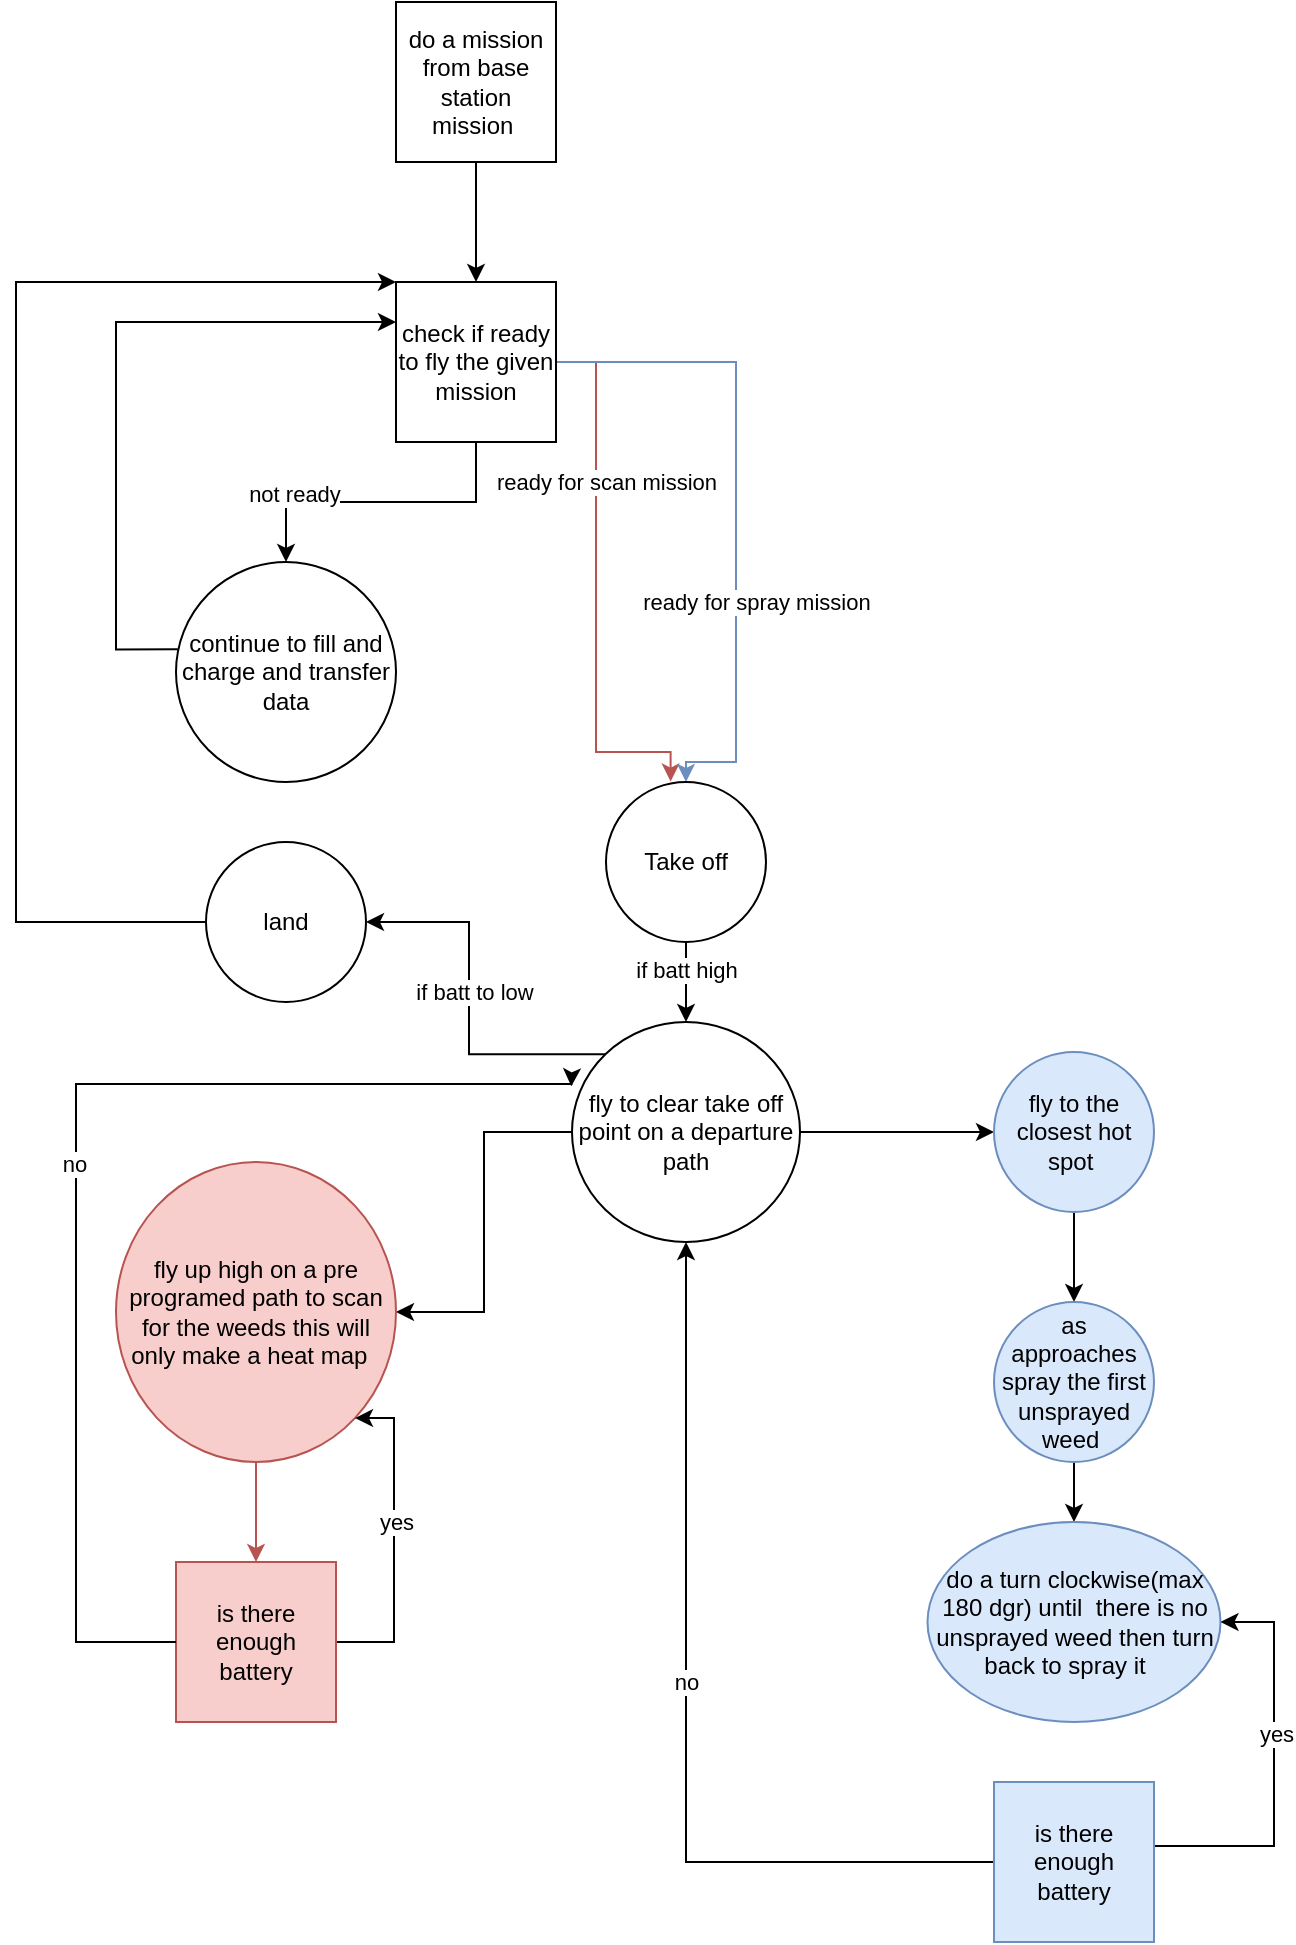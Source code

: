 <mxfile version="27.0.9">
  <diagram name="Page-1" id="g1APimLExxqfz-FXUPlU">
    <mxGraphModel dx="2316" dy="1680" grid="1" gridSize="10" guides="1" tooltips="1" connect="1" arrows="1" fold="1" page="1" pageScale="1" pageWidth="850" pageHeight="1100" math="0" shadow="0">
      <root>
        <mxCell id="0" />
        <mxCell id="1" parent="0" />
        <mxCell id="HWl5I3Q8F7Fo-ELIBK5y-14" style="edgeStyle=orthogonalEdgeStyle;rounded=0;orthogonalLoop=1;jettySize=auto;html=1;entryX=0;entryY=0.25;entryDx=0;entryDy=0;exitX=0.008;exitY=0.397;exitDx=0;exitDy=0;exitPerimeter=0;" parent="1" source="HWl5I3Q8F7Fo-ELIBK5y-5" target="HWl5I3Q8F7Fo-ELIBK5y-10" edge="1">
          <mxGeometry relative="1" as="geometry">
            <Array as="points">
              <mxPoint x="140" y="364" />
              <mxPoint x="140" y="200" />
            </Array>
          </mxGeometry>
        </mxCell>
        <mxCell id="HWl5I3Q8F7Fo-ELIBK5y-5" value="continue to fill and charge and transfer data" style="ellipse;whiteSpace=wrap;html=1;aspect=fixed;" parent="1" vertex="1">
          <mxGeometry x="170" y="320" width="110" height="110" as="geometry" />
        </mxCell>
        <mxCell id="HWl5I3Q8F7Fo-ELIBK5y-11" style="edgeStyle=orthogonalEdgeStyle;rounded=0;orthogonalLoop=1;jettySize=auto;html=1;" parent="1" source="HWl5I3Q8F7Fo-ELIBK5y-10" target="HWl5I3Q8F7Fo-ELIBK5y-5" edge="1">
          <mxGeometry relative="1" as="geometry" />
        </mxCell>
        <mxCell id="HWl5I3Q8F7Fo-ELIBK5y-18" value="not ready" style="edgeLabel;html=1;align=center;verticalAlign=middle;resizable=0;points=[];" parent="HWl5I3Q8F7Fo-ELIBK5y-11" vertex="1" connectable="0">
          <mxGeometry x="0.559" y="-4" relative="1" as="geometry">
            <mxPoint as="offset" />
          </mxGeometry>
        </mxCell>
        <mxCell id="HWl5I3Q8F7Fo-ELIBK5y-12" style="edgeStyle=orthogonalEdgeStyle;rounded=0;orthogonalLoop=1;jettySize=auto;html=1;entryX=0.404;entryY=-0.003;entryDx=0;entryDy=0;fillColor=#f8cecc;strokeColor=#b85450;entryPerimeter=0;" parent="1" source="HWl5I3Q8F7Fo-ELIBK5y-10" target="HWl5I3Q8F7Fo-ELIBK5y-25" edge="1">
          <mxGeometry relative="1" as="geometry">
            <mxPoint x="400" y="415" as="targetPoint" />
            <Array as="points">
              <mxPoint x="380" y="220" />
              <mxPoint x="380" y="415" />
              <mxPoint x="417" y="415" />
            </Array>
          </mxGeometry>
        </mxCell>
        <mxCell id="HWl5I3Q8F7Fo-ELIBK5y-19" value="ready for scan mission" style="edgeLabel;html=1;align=center;verticalAlign=middle;resizable=0;points=[];" parent="HWl5I3Q8F7Fo-ELIBK5y-12" vertex="1" connectable="0">
          <mxGeometry x="0.609" y="-1" relative="1" as="geometry">
            <mxPoint x="5" y="-136" as="offset" />
          </mxGeometry>
        </mxCell>
        <mxCell id="HWl5I3Q8F7Fo-ELIBK5y-22" style="edgeStyle=orthogonalEdgeStyle;rounded=0;orthogonalLoop=1;jettySize=auto;html=1;fillColor=#dae8fc;strokeColor=#6c8ebf;entryX=0.5;entryY=0;entryDx=0;entryDy=0;" parent="1" source="HWl5I3Q8F7Fo-ELIBK5y-10" target="HWl5I3Q8F7Fo-ELIBK5y-25" edge="1">
          <mxGeometry relative="1" as="geometry">
            <mxPoint x="510" y="420" as="targetPoint" />
            <Array as="points">
              <mxPoint x="450" y="220" />
              <mxPoint x="450" y="420" />
              <mxPoint x="425" y="420" />
            </Array>
          </mxGeometry>
        </mxCell>
        <mxCell id="HWl5I3Q8F7Fo-ELIBK5y-23" value="ready for spray mission" style="edgeLabel;html=1;align=center;verticalAlign=middle;resizable=0;points=[];" parent="HWl5I3Q8F7Fo-ELIBK5y-22" vertex="1" connectable="0">
          <mxGeometry x="0.293" y="2" relative="1" as="geometry">
            <mxPoint x="8" as="offset" />
          </mxGeometry>
        </mxCell>
        <mxCell id="HWl5I3Q8F7Fo-ELIBK5y-10" value="check if ready to fly the given mission" style="whiteSpace=wrap;html=1;aspect=fixed;" parent="1" vertex="1">
          <mxGeometry x="280" y="180" width="80" height="80" as="geometry" />
        </mxCell>
        <mxCell id="HWl5I3Q8F7Fo-ELIBK5y-21" style="edgeStyle=orthogonalEdgeStyle;rounded=0;orthogonalLoop=1;jettySize=auto;html=1;entryX=0.5;entryY=0;entryDx=0;entryDy=0;" parent="1" source="HWl5I3Q8F7Fo-ELIBK5y-20" target="HWl5I3Q8F7Fo-ELIBK5y-10" edge="1">
          <mxGeometry relative="1" as="geometry" />
        </mxCell>
        <mxCell id="HWl5I3Q8F7Fo-ELIBK5y-20" value="do a mission from base station mission&amp;nbsp;" style="whiteSpace=wrap;html=1;aspect=fixed;" parent="1" vertex="1">
          <mxGeometry x="280" y="40" width="80" height="80" as="geometry" />
        </mxCell>
        <mxCell id="HWl5I3Q8F7Fo-ELIBK5y-30" style="edgeStyle=orthogonalEdgeStyle;rounded=0;orthogonalLoop=1;jettySize=auto;html=1;" parent="1" source="HWl5I3Q8F7Fo-ELIBK5y-25" target="HWl5I3Q8F7Fo-ELIBK5y-27" edge="1">
          <mxGeometry relative="1" as="geometry">
            <mxPoint x="425" y="530" as="targetPoint" />
          </mxGeometry>
        </mxCell>
        <mxCell id="HWl5I3Q8F7Fo-ELIBK5y-67" value="if batt high" style="edgeLabel;html=1;align=center;verticalAlign=middle;resizable=0;points=[];" parent="HWl5I3Q8F7Fo-ELIBK5y-30" vertex="1" connectable="0">
          <mxGeometry x="-0.336" relative="1" as="geometry">
            <mxPoint as="offset" />
          </mxGeometry>
        </mxCell>
        <mxCell id="HWl5I3Q8F7Fo-ELIBK5y-25" value="Take off" style="ellipse;whiteSpace=wrap;html=1;aspect=fixed;" parent="1" vertex="1">
          <mxGeometry x="385" y="430" width="80" height="80" as="geometry" />
        </mxCell>
        <mxCell id="HWl5I3Q8F7Fo-ELIBK5y-32" value="" style="edgeStyle=orthogonalEdgeStyle;rounded=0;orthogonalLoop=1;jettySize=auto;html=1;" parent="1" source="HWl5I3Q8F7Fo-ELIBK5y-27" target="HWl5I3Q8F7Fo-ELIBK5y-31" edge="1">
          <mxGeometry relative="1" as="geometry" />
        </mxCell>
        <mxCell id="HWl5I3Q8F7Fo-ELIBK5y-47" style="edgeStyle=orthogonalEdgeStyle;rounded=0;orthogonalLoop=1;jettySize=auto;html=1;exitX=0;exitY=0;exitDx=0;exitDy=0;entryX=1;entryY=0.5;entryDx=0;entryDy=0;" parent="1" source="HWl5I3Q8F7Fo-ELIBK5y-27" target="HWl5I3Q8F7Fo-ELIBK5y-45" edge="1">
          <mxGeometry relative="1" as="geometry" />
        </mxCell>
        <mxCell id="HWl5I3Q8F7Fo-ELIBK5y-66" value="if batt to low" style="edgeLabel;html=1;align=center;verticalAlign=middle;resizable=0;points=[];" parent="HWl5I3Q8F7Fo-ELIBK5y-47" vertex="1" connectable="0">
          <mxGeometry x="0.086" y="-2" relative="1" as="geometry">
            <mxPoint y="1" as="offset" />
          </mxGeometry>
        </mxCell>
        <mxCell id="HWl5I3Q8F7Fo-ELIBK5y-52" value="" style="edgeStyle=orthogonalEdgeStyle;rounded=0;orthogonalLoop=1;jettySize=auto;html=1;" parent="1" source="HWl5I3Q8F7Fo-ELIBK5y-27" target="HWl5I3Q8F7Fo-ELIBK5y-51" edge="1">
          <mxGeometry relative="1" as="geometry" />
        </mxCell>
        <mxCell id="HWl5I3Q8F7Fo-ELIBK5y-27" value="fly to clear take off point on a departure path" style="ellipse;whiteSpace=wrap;html=1;" parent="1" vertex="1">
          <mxGeometry x="368" y="550" width="114" height="110" as="geometry" />
        </mxCell>
        <mxCell id="HWl5I3Q8F7Fo-ELIBK5y-34" style="edgeStyle=orthogonalEdgeStyle;rounded=0;orthogonalLoop=1;jettySize=auto;html=1;entryX=0.5;entryY=0;entryDx=0;entryDy=0;fillColor=#f8cecc;strokeColor=#b85450;" parent="1" source="HWl5I3Q8F7Fo-ELIBK5y-31" target="HWl5I3Q8F7Fo-ELIBK5y-33" edge="1">
          <mxGeometry relative="1" as="geometry" />
        </mxCell>
        <mxCell id="HWl5I3Q8F7Fo-ELIBK5y-31" value="fly up high on a pre programed path to scan for the weeds this will only make a heat map&amp;nbsp;&amp;nbsp;" style="ellipse;whiteSpace=wrap;html=1;fillColor=#f8cecc;strokeColor=#b85450;" parent="1" vertex="1">
          <mxGeometry x="140" y="620" width="140" height="150" as="geometry" />
        </mxCell>
        <mxCell id="HWl5I3Q8F7Fo-ELIBK5y-35" style="edgeStyle=orthogonalEdgeStyle;rounded=0;orthogonalLoop=1;jettySize=auto;html=1;entryX=1;entryY=1;entryDx=0;entryDy=0;" parent="1" source="HWl5I3Q8F7Fo-ELIBK5y-33" target="HWl5I3Q8F7Fo-ELIBK5y-31" edge="1">
          <mxGeometry relative="1" as="geometry">
            <Array as="points">
              <mxPoint x="279" y="860" />
              <mxPoint x="279" y="748" />
            </Array>
          </mxGeometry>
        </mxCell>
        <mxCell id="HWl5I3Q8F7Fo-ELIBK5y-36" value="yes" style="edgeLabel;html=1;align=center;verticalAlign=middle;resizable=0;points=[];" parent="HWl5I3Q8F7Fo-ELIBK5y-35" vertex="1" connectable="0">
          <mxGeometry x="0.423" y="1" relative="1" as="geometry">
            <mxPoint x="2" y="25" as="offset" />
          </mxGeometry>
        </mxCell>
        <mxCell id="HWl5I3Q8F7Fo-ELIBK5y-33" value="is there enough battery" style="whiteSpace=wrap;html=1;aspect=fixed;fillColor=#f8cecc;strokeColor=#b85450;" parent="1" vertex="1">
          <mxGeometry x="170" y="820" width="80" height="80" as="geometry" />
        </mxCell>
        <mxCell id="HWl5I3Q8F7Fo-ELIBK5y-40" style="edgeStyle=orthogonalEdgeStyle;rounded=0;orthogonalLoop=1;jettySize=auto;html=1;entryX=-0.003;entryY=0.292;entryDx=0;entryDy=0;entryPerimeter=0;" parent="1" source="HWl5I3Q8F7Fo-ELIBK5y-33" target="HWl5I3Q8F7Fo-ELIBK5y-27" edge="1">
          <mxGeometry relative="1" as="geometry">
            <Array as="points">
              <mxPoint x="120" y="860" />
              <mxPoint x="120" y="581" />
            </Array>
          </mxGeometry>
        </mxCell>
        <mxCell id="HWl5I3Q8F7Fo-ELIBK5y-41" value="no" style="edgeLabel;html=1;align=center;verticalAlign=middle;resizable=0;points=[];" parent="HWl5I3Q8F7Fo-ELIBK5y-40" vertex="1" connectable="0">
          <mxGeometry x="0.002" y="1" relative="1" as="geometry">
            <mxPoint as="offset" />
          </mxGeometry>
        </mxCell>
        <mxCell id="HWl5I3Q8F7Fo-ELIBK5y-48" style="edgeStyle=orthogonalEdgeStyle;rounded=0;orthogonalLoop=1;jettySize=auto;html=1;entryX=0;entryY=0;entryDx=0;entryDy=0;" parent="1" source="HWl5I3Q8F7Fo-ELIBK5y-45" target="HWl5I3Q8F7Fo-ELIBK5y-10" edge="1">
          <mxGeometry relative="1" as="geometry">
            <Array as="points">
              <mxPoint x="90" y="500" />
              <mxPoint x="90" y="180" />
            </Array>
          </mxGeometry>
        </mxCell>
        <mxCell id="HWl5I3Q8F7Fo-ELIBK5y-45" value="land" style="ellipse;whiteSpace=wrap;html=1;" parent="1" vertex="1">
          <mxGeometry x="185" y="460" width="80" height="80" as="geometry" />
        </mxCell>
        <mxCell id="HWl5I3Q8F7Fo-ELIBK5y-56" value="" style="edgeStyle=orthogonalEdgeStyle;rounded=0;orthogonalLoop=1;jettySize=auto;html=1;" parent="1" source="HWl5I3Q8F7Fo-ELIBK5y-51" target="HWl5I3Q8F7Fo-ELIBK5y-55" edge="1">
          <mxGeometry relative="1" as="geometry" />
        </mxCell>
        <mxCell id="HWl5I3Q8F7Fo-ELIBK5y-51" value="fly to the closest hot spot " style="ellipse;whiteSpace=wrap;html=1;fillColor=#dae8fc;strokeColor=#6c8ebf;" parent="1" vertex="1">
          <mxGeometry x="579" y="565" width="80" height="80" as="geometry" />
        </mxCell>
        <mxCell id="HWl5I3Q8F7Fo-ELIBK5y-58" value="" style="edgeStyle=orthogonalEdgeStyle;rounded=0;orthogonalLoop=1;jettySize=auto;html=1;" parent="1" source="HWl5I3Q8F7Fo-ELIBK5y-55" target="HWl5I3Q8F7Fo-ELIBK5y-57" edge="1">
          <mxGeometry relative="1" as="geometry" />
        </mxCell>
        <mxCell id="HWl5I3Q8F7Fo-ELIBK5y-55" value="as approaches spray the first unsprayed weed " style="ellipse;whiteSpace=wrap;html=1;fillColor=#dae8fc;strokeColor=#6c8ebf;" parent="1" vertex="1">
          <mxGeometry x="579" y="690" width="80" height="80" as="geometry" />
        </mxCell>
        <mxCell id="HWl5I3Q8F7Fo-ELIBK5y-57" value="do a turn clockwise(max 180 dgr) until  there is no unsprayed weed then turn back to spray it   " style="ellipse;whiteSpace=wrap;html=1;fillColor=#dae8fc;strokeColor=#6c8ebf;" parent="1" vertex="1">
          <mxGeometry x="545.75" y="800" width="146.5" height="100" as="geometry" />
        </mxCell>
        <mxCell id="HWl5I3Q8F7Fo-ELIBK5y-61" value="" style="edgeStyle=orthogonalEdgeStyle;rounded=0;orthogonalLoop=1;jettySize=auto;html=1;entryX=1;entryY=0.5;entryDx=0;entryDy=0;" parent="1" source="HWl5I3Q8F7Fo-ELIBK5y-63" target="HWl5I3Q8F7Fo-ELIBK5y-57" edge="1">
          <mxGeometry relative="1" as="geometry">
            <mxPoint x="699" y="850" as="targetPoint" />
            <Array as="points">
              <mxPoint x="719" y="962" />
              <mxPoint x="719" y="850" />
            </Array>
          </mxGeometry>
        </mxCell>
        <mxCell id="HWl5I3Q8F7Fo-ELIBK5y-62" value="yes" style="edgeLabel;html=1;align=center;verticalAlign=middle;resizable=0;points=[];" parent="HWl5I3Q8F7Fo-ELIBK5y-61" vertex="1" connectable="0">
          <mxGeometry x="0.423" y="1" relative="1" as="geometry">
            <mxPoint x="2" y="25" as="offset" />
          </mxGeometry>
        </mxCell>
        <mxCell id="HWl5I3Q8F7Fo-ELIBK5y-64" style="edgeStyle=orthogonalEdgeStyle;rounded=0;orthogonalLoop=1;jettySize=auto;html=1;entryX=0.5;entryY=1;entryDx=0;entryDy=0;" parent="1" source="HWl5I3Q8F7Fo-ELIBK5y-63" target="HWl5I3Q8F7Fo-ELIBK5y-27" edge="1">
          <mxGeometry relative="1" as="geometry">
            <mxPoint x="470" y="850" as="targetPoint" />
          </mxGeometry>
        </mxCell>
        <mxCell id="HWl5I3Q8F7Fo-ELIBK5y-65" value="no" style="edgeLabel;html=1;align=center;verticalAlign=middle;resizable=0;points=[];" parent="HWl5I3Q8F7Fo-ELIBK5y-64" vertex="1" connectable="0">
          <mxGeometry x="0.632" y="5" relative="1" as="geometry">
            <mxPoint x="5" y="134" as="offset" />
          </mxGeometry>
        </mxCell>
        <mxCell id="HWl5I3Q8F7Fo-ELIBK5y-63" value="is there enough battery" style="whiteSpace=wrap;html=1;aspect=fixed;fillColor=#dae8fc;strokeColor=#6c8ebf;" parent="1" vertex="1">
          <mxGeometry x="579" y="930" width="80" height="80" as="geometry" />
        </mxCell>
      </root>
    </mxGraphModel>
  </diagram>
</mxfile>
